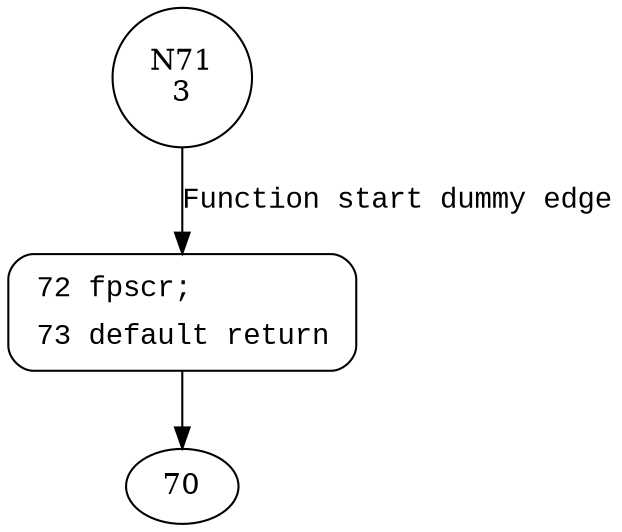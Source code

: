 digraph __set_FPSCR {
71 [shape="circle" label="N71\n3"]
72 [shape="circle" label="N72\n2"]
72 [style="filled,bold" penwidth="1" fillcolor="white" fontname="Courier New" shape="Mrecord" label=<<table border="0" cellborder="0" cellpadding="3" bgcolor="white"><tr><td align="right">72</td><td align="left">fpscr;</td></tr><tr><td align="right">73</td><td align="left">default return</td></tr></table>>]
72 -> 70[label=""]
71 -> 72 [label="Function start dummy edge" fontname="Courier New"]
}